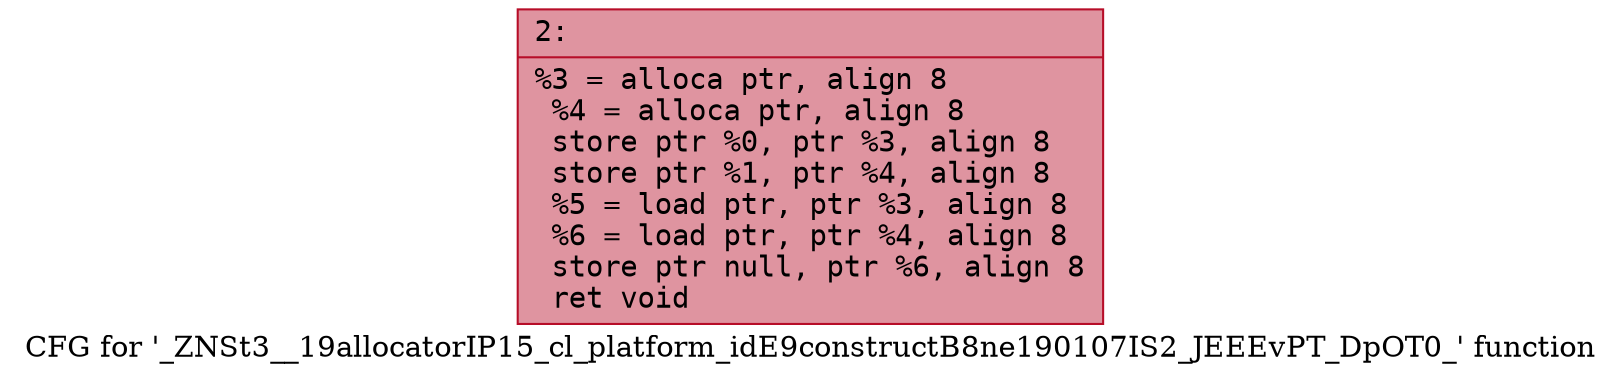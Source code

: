 digraph "CFG for '_ZNSt3__19allocatorIP15_cl_platform_idE9constructB8ne190107IS2_JEEEvPT_DpOT0_' function" {
	label="CFG for '_ZNSt3__19allocatorIP15_cl_platform_idE9constructB8ne190107IS2_JEEEvPT_DpOT0_' function";

	Node0x600000634fa0 [shape=record,color="#b70d28ff", style=filled, fillcolor="#b70d2870" fontname="Courier",label="{2:\l|  %3 = alloca ptr, align 8\l  %4 = alloca ptr, align 8\l  store ptr %0, ptr %3, align 8\l  store ptr %1, ptr %4, align 8\l  %5 = load ptr, ptr %3, align 8\l  %6 = load ptr, ptr %4, align 8\l  store ptr null, ptr %6, align 8\l  ret void\l}"];
}
